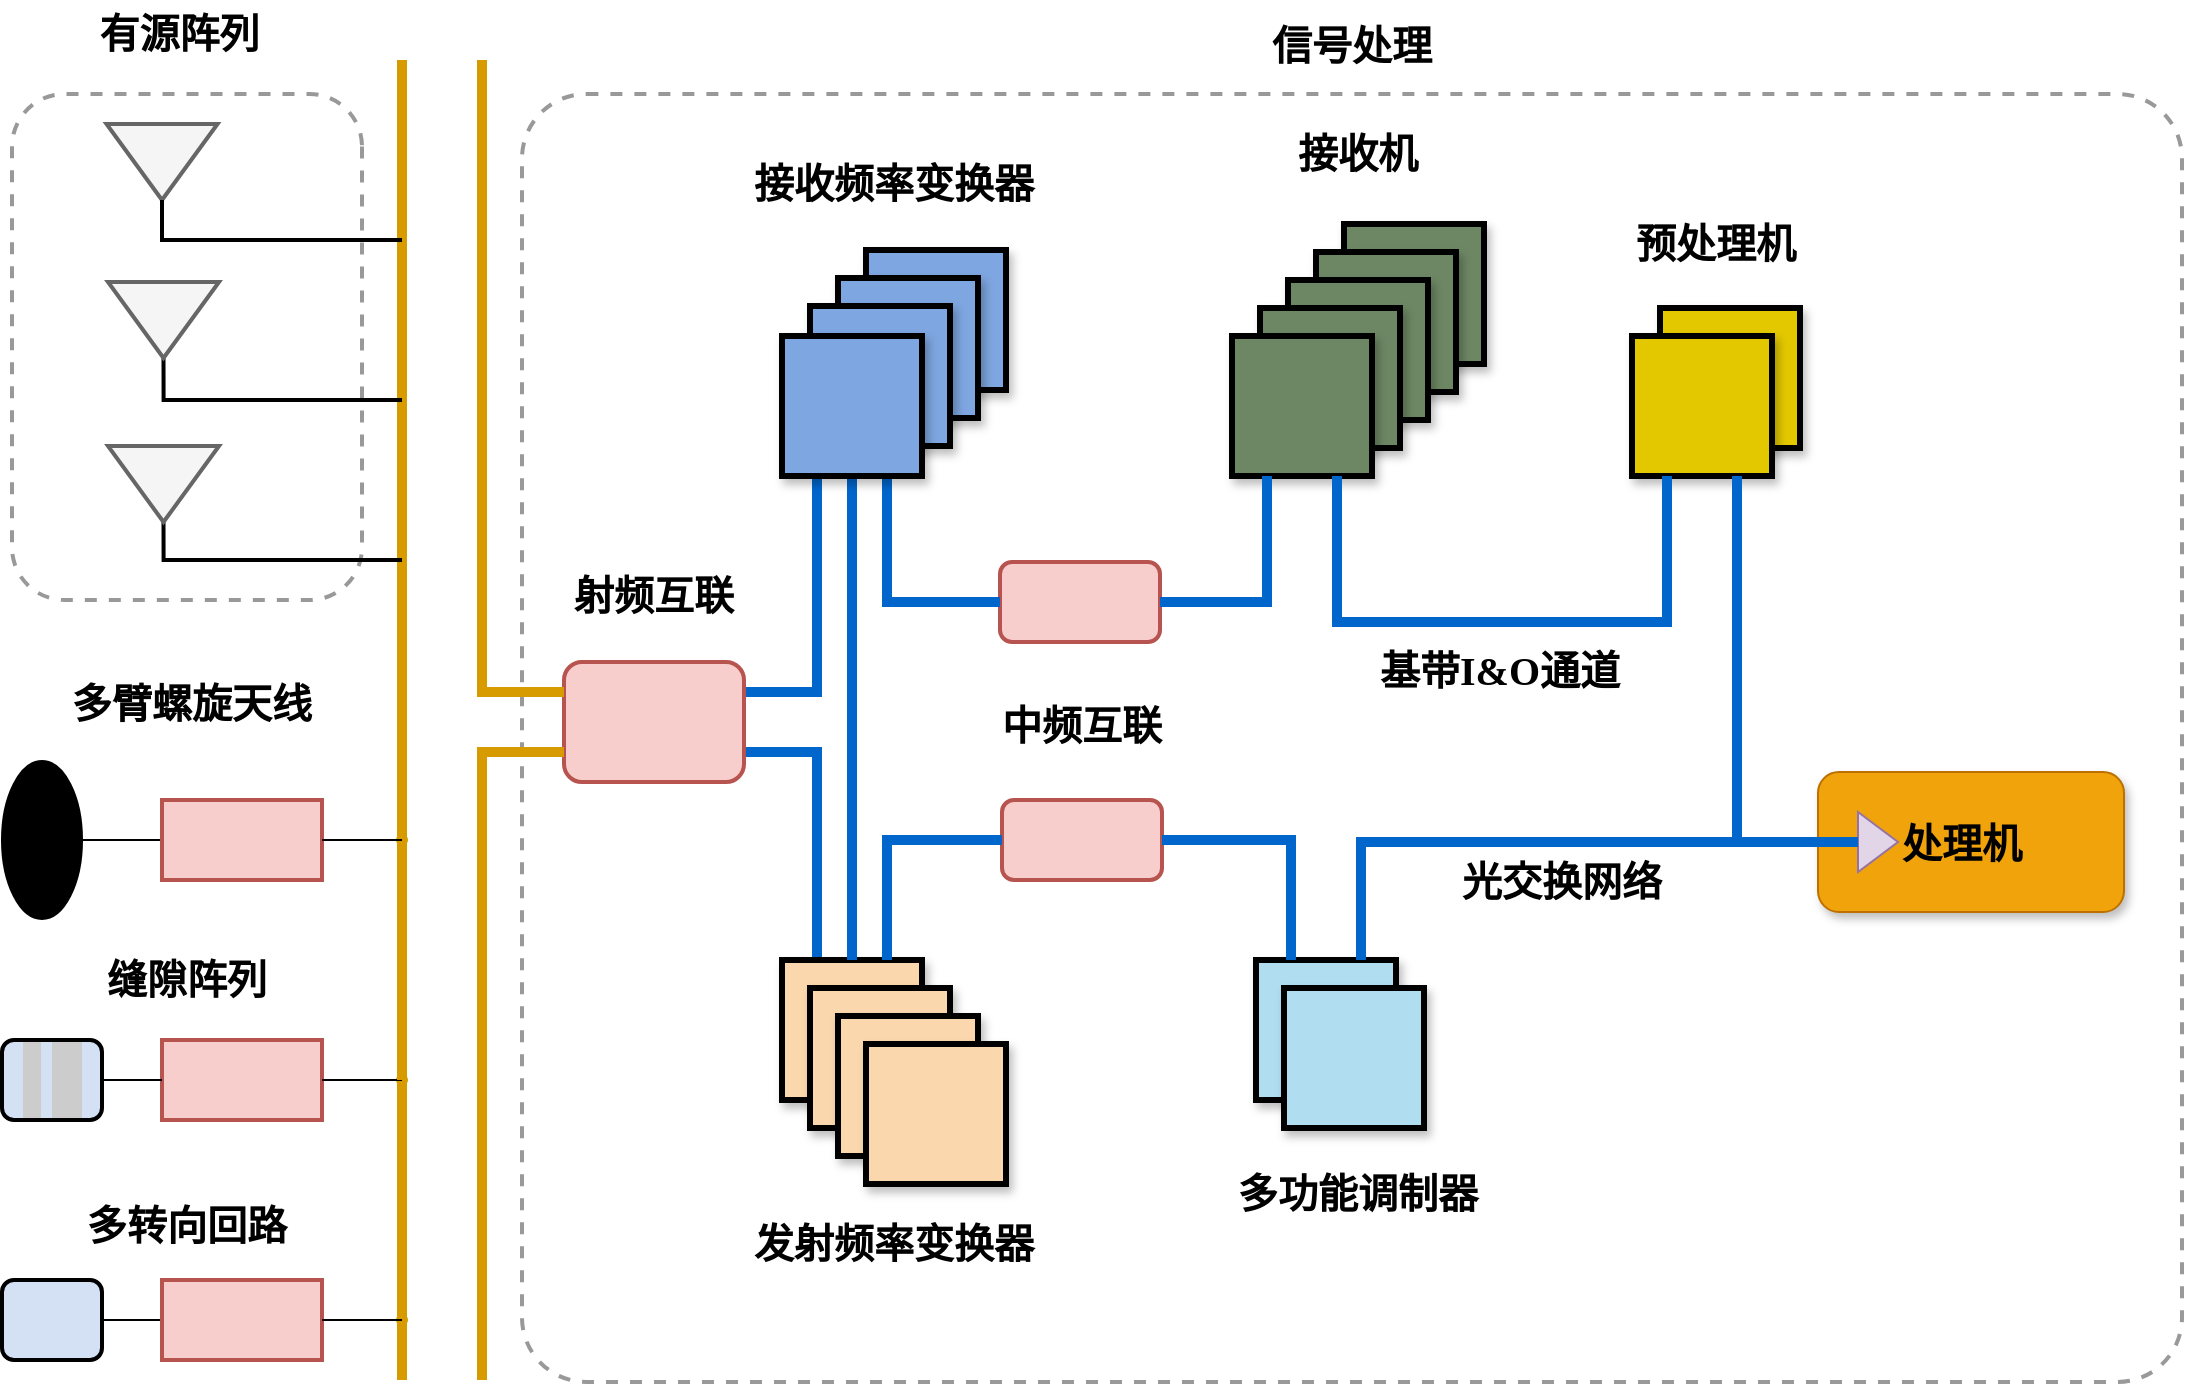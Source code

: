 <mxfile version="22.1.16" type="github">
  <diagram name="Page-1" id="M8y6by8E7KbK7771LnwZ">
    <mxGraphModel dx="1422" dy="1857" grid="1" gridSize="1" guides="1" tooltips="1" connect="1" arrows="1" fold="1" page="0" pageScale="1" pageWidth="850" pageHeight="1100" math="0" shadow="0">
      <root>
        <mxCell id="0" />
        <mxCell id="1" parent="0" />
        <mxCell id="4c7yZJ19A7xujed--c4H-5" value="" style="rounded=1;whiteSpace=wrap;html=1;fillColor=none;arcSize=5;strokeWidth=2;dashed=1;fontSize=20;fontFamily=simsun;strokeColor=#999999;glass=0;labelBackgroundColor=none;fontStyle=1;" vertex="1" parent="1">
          <mxGeometry x="465" y="247" width="830" height="644" as="geometry" />
        </mxCell>
        <mxCell id="o0VXMryw7uouIPjplwq8-17" value="" style="rounded=1;fillColor=none;direction=south;dashed=1;strokeWidth=2;strokeColor=#999999;glass=0;fontFamily=simsun;labelBackgroundColor=none;fontSize=20;fontStyle=1" parent="1" vertex="1">
          <mxGeometry x="210" y="247" width="175" height="253" as="geometry" />
        </mxCell>
        <mxCell id="cGM-oHe4suLRWSGQP6Vy-26" value="" style="edgeStyle=orthogonalEdgeStyle;rounded=0;orthogonalLoop=1;jettySize=auto;exitX=0.5;exitY=0;exitDx=0;exitDy=0;endArrow=none;endFill=0;fontFamily=simsun;labelBackgroundColor=none;fontSize=20;fontStyle=1" parent="1" source="zI-hbchwOAUTR7jxpCwH-4" target="zI-hbchwOAUTR7jxpCwH-8" edge="1">
          <mxGeometry relative="1" as="geometry" />
        </mxCell>
        <mxCell id="zI-hbchwOAUTR7jxpCwH-4" value="" style="ellipse;direction=south;fillColor=#000000;rounded=0;fontFamily=simsun;labelBackgroundColor=none;fontSize=20;fontStyle=1" parent="1" vertex="1">
          <mxGeometry x="205" y="580.5" width="40" height="79" as="geometry" />
        </mxCell>
        <mxCell id="zI-hbchwOAUTR7jxpCwH-6" value="" style="rounded=0;fillColor=#f8cecc;strokeColor=#b85450;strokeWidth=2;fontFamily=simsun;labelBackgroundColor=none;fontSize=20;fontStyle=1" parent="1" vertex="1">
          <mxGeometry x="285" y="720" width="80" height="40" as="geometry" />
        </mxCell>
        <mxCell id="o0VXMryw7uouIPjplwq8-26" value="" style="edgeStyle=orthogonalEdgeStyle;rounded=0;orthogonalLoop=1;jettySize=auto;exitX=1;exitY=0.25;exitDx=0;exitDy=0;entryX=0.25;entryY=1;entryDx=0;entryDy=0;strokeWidth=5;strokeColor=#0066CC;endArrow=none;endFill=0;shadow=0;fontFamily=simsun;labelBackgroundColor=none;fontSize=20;fontStyle=1" parent="1" source="zI-hbchwOAUTR7jxpCwH-7" target="zI-hbchwOAUTR7jxpCwH-92" edge="1">
          <mxGeometry relative="1" as="geometry" />
        </mxCell>
        <mxCell id="o0VXMryw7uouIPjplwq8-27" value="" style="edgeStyle=orthogonalEdgeStyle;rounded=0;orthogonalLoop=1;jettySize=auto;exitX=1;exitY=0.75;exitDx=0;exitDy=0;entryX=0.25;entryY=0;entryDx=0;entryDy=0;strokeWidth=5;strokeColor=#0066CC;endArrow=none;endFill=0;fontFamily=simsun;labelBackgroundColor=none;fontSize=20;fontStyle=1" parent="1" source="zI-hbchwOAUTR7jxpCwH-7" target="zI-hbchwOAUTR7jxpCwH-48" edge="1">
          <mxGeometry relative="1" as="geometry" />
        </mxCell>
        <mxCell id="zI-hbchwOAUTR7jxpCwH-7" value="" style="rounded=1;fillColor=#f8cecc;strokeWidth=2;strokeColor=#b85450;fontFamily=simsun;labelBackgroundColor=none;fontSize=20;fontStyle=1;gradientColor=none;gradientDirection=east;glass=0;" parent="1" vertex="1">
          <mxGeometry x="486" y="531" width="90" height="60" as="geometry" />
        </mxCell>
        <mxCell id="zI-hbchwOAUTR7jxpCwH-8" value="" style="rounded=0;fillColor=#f8cecc;strokeColor=#b85450;strokeWidth=2;fontFamily=simsun;labelBackgroundColor=none;fontSize=20;fontStyle=1" parent="1" vertex="1">
          <mxGeometry x="285" y="600" width="80" height="40" as="geometry" />
        </mxCell>
        <mxCell id="zI-hbchwOAUTR7jxpCwH-11" value="" style="endArrow=none;rounded=0;strokeWidth=5;strokeColor=#d79b00;fillColor=#ffe6cc;fontFamily=simsun;labelBackgroundColor=none;fontSize=20;fontStyle=1" parent="1" source="cGM-oHe4suLRWSGQP6Vy-23" edge="1">
          <mxGeometry width="50" height="50" relative="1" as="geometry">
            <mxPoint x="405" y="920" as="sourcePoint" />
            <mxPoint x="405" y="230" as="targetPoint" />
          </mxGeometry>
        </mxCell>
        <mxCell id="zI-hbchwOAUTR7jxpCwH-19" value="" style="rounded=1;fillColor=#f8cecc;strokeWidth=2;strokeColor=#b85450;fontFamily=simsun;labelBackgroundColor=none;fontSize=20;fontStyle=1" parent="1" vertex="1">
          <mxGeometry x="704" y="481" width="80" height="40" as="geometry" />
        </mxCell>
        <mxCell id="zI-hbchwOAUTR7jxpCwH-20" value="" style="rounded=1;fillColor=#f8cecc;strokeWidth=2;strokeColor=#b85450;fontFamily=simsun;labelBackgroundColor=none;fontSize=20;fontStyle=1" parent="1" vertex="1">
          <mxGeometry x="705" y="600" width="80" height="40" as="geometry" />
        </mxCell>
        <mxCell id="cGM-oHe4suLRWSGQP6Vy-11" value="" style="edgeStyle=orthogonalEdgeStyle;rounded=0;orthogonalLoop=1;jettySize=auto;exitX=0;exitY=0.5;exitDx=0;exitDy=0;entryX=1;entryY=0.5;entryDx=0;entryDy=0;endArrow=none;endFill=0;fontFamily=simsun;labelBackgroundColor=none;fontSize=20;fontStyle=1" parent="1" source="zI-hbchwOAUTR7jxpCwH-27" target="zI-hbchwOAUTR7jxpCwH-33" edge="1">
          <mxGeometry relative="1" as="geometry" />
        </mxCell>
        <mxCell id="zI-hbchwOAUTR7jxpCwH-27" value="" style="rounded=0;fillColor=#f8cecc;strokeColor=#b85450;strokeWidth=2;fontFamily=simsun;labelBackgroundColor=none;fontSize=20;fontStyle=1" parent="1" vertex="1">
          <mxGeometry x="285" y="840" width="80" height="40" as="geometry" />
        </mxCell>
        <mxCell id="zI-hbchwOAUTR7jxpCwH-33" value="" style="rounded=1;fillColor=#D4E1F5;strokeWidth=2;fontFamily=simsun;labelBackgroundColor=none;fontSize=20;fontStyle=1" parent="1" vertex="1">
          <mxGeometry x="205" y="840" width="50" height="40" as="geometry" />
        </mxCell>
        <mxCell id="zI-hbchwOAUTR7jxpCwH-80" value="" style="group;rounded=0;fontFamily=simsun;labelBackgroundColor=none;fontSize=20;fontStyle=1;shadow=0;" parent="1" vertex="1" connectable="0">
          <mxGeometry x="595" y="680" width="112" height="112" as="geometry" />
        </mxCell>
        <mxCell id="zI-hbchwOAUTR7jxpCwH-48" value="" style="aspect=fixed;fillColor=#fad7ac;strokeColor=#000000;strokeWidth=3;rounded=0;fontFamily=simsun;labelBackgroundColor=none;fontSize=20;fontStyle=1;shadow=1;" parent="zI-hbchwOAUTR7jxpCwH-80" vertex="1">
          <mxGeometry width="70" height="70" as="geometry" />
        </mxCell>
        <mxCell id="zI-hbchwOAUTR7jxpCwH-75" value="" style="aspect=fixed;fillColor=#fad7ac;strokeColor=#000000;strokeWidth=3;rounded=0;fontFamily=simsun;labelBackgroundColor=none;fontSize=20;fontStyle=1;shadow=1;" parent="zI-hbchwOAUTR7jxpCwH-80" vertex="1">
          <mxGeometry x="14" y="14" width="70" height="70" as="geometry" />
        </mxCell>
        <mxCell id="zI-hbchwOAUTR7jxpCwH-78" value="" style="aspect=fixed;fillColor=#fad7ac;strokeColor=#000000;strokeWidth=3;rounded=0;fontFamily=simsun;labelBackgroundColor=none;fontSize=20;fontStyle=1;shadow=1;" parent="zI-hbchwOAUTR7jxpCwH-80" vertex="1">
          <mxGeometry x="28" y="28" width="70" height="70" as="geometry" />
        </mxCell>
        <mxCell id="zI-hbchwOAUTR7jxpCwH-79" value="" style="aspect=fixed;fillColor=#fad7ac;strokeColor=#000000;strokeWidth=3;rounded=0;fontFamily=simsun;labelBackgroundColor=none;fontSize=20;fontStyle=1;shadow=1;" parent="zI-hbchwOAUTR7jxpCwH-80" vertex="1">
          <mxGeometry x="42" y="42" width="70" height="70" as="geometry" />
        </mxCell>
        <mxCell id="zI-hbchwOAUTR7jxpCwH-82" value="" style="group;rounded=0;fontFamily=simsun;labelBackgroundColor=none;fontSize=20;fontStyle=1;shadow=0;" parent="1" vertex="1" connectable="0">
          <mxGeometry x="832" y="680" width="84" height="84" as="geometry" />
        </mxCell>
        <mxCell id="zI-hbchwOAUTR7jxpCwH-68" value="" style="aspect=fixed;fillColor=#b1ddf0;strokeColor=#000000;strokeWidth=3;rounded=0;fontFamily=simsun;labelBackgroundColor=none;fontSize=20;fontStyle=1;shadow=1;" parent="zI-hbchwOAUTR7jxpCwH-82" vertex="1">
          <mxGeometry width="70" height="70" as="geometry" />
        </mxCell>
        <mxCell id="zI-hbchwOAUTR7jxpCwH-81" value="" style="aspect=fixed;fillColor=#b1ddf0;strokeColor=#000000;strokeWidth=3;rounded=0;fontFamily=simsun;labelBackgroundColor=none;fontSize=20;fontStyle=1;shadow=1;" parent="zI-hbchwOAUTR7jxpCwH-82" vertex="1">
          <mxGeometry x="14" y="14" width="70" height="70" as="geometry" />
        </mxCell>
        <mxCell id="zI-hbchwOAUTR7jxpCwH-84" value="" style="group;strokeColor=none;rounded=0;flipH=1;fontFamily=simsun;labelBackgroundColor=none;fontSize=20;fontStyle=1;strokeWidth=7;shadow=0;" parent="1" vertex="1" connectable="0">
          <mxGeometry x="1020" y="354" width="84" height="84" as="geometry" />
        </mxCell>
        <mxCell id="zI-hbchwOAUTR7jxpCwH-58" value="" style="aspect=fixed;fillColor=#e3c800;strokeColor=#000000;strokeWidth=3;fontColor=#000000;rounded=0;fontFamily=simsun;labelBackgroundColor=none;fontSize=20;fontStyle=1;shadow=1;" parent="zI-hbchwOAUTR7jxpCwH-84" vertex="1">
          <mxGeometry x="14" width="70" height="70" as="geometry" />
        </mxCell>
        <mxCell id="zI-hbchwOAUTR7jxpCwH-83" value="" style="aspect=fixed;fillColor=#e3c800;strokeColor=#000000;strokeWidth=3;fontColor=#000000;rounded=0;fontFamily=simsun;labelBackgroundColor=none;fontSize=20;fontStyle=1;shadow=1;" parent="zI-hbchwOAUTR7jxpCwH-84" vertex="1">
          <mxGeometry y="14" width="70" height="70" as="geometry" />
        </mxCell>
        <mxCell id="zI-hbchwOAUTR7jxpCwH-89" value="" style="group;rounded=0;flipH=1;fontFamily=simsun;labelBackgroundColor=none;fontSize=20;fontStyle=1;shadow=1;" parent="1" vertex="1" connectable="0">
          <mxGeometry x="820" y="312" width="126" height="126" as="geometry" />
        </mxCell>
        <mxCell id="zI-hbchwOAUTR7jxpCwH-57" value="" style="aspect=fixed;fillColor=#6d8764;strokeColor=#000000;strokeWidth=3;fontColor=#ffffff;rounded=0;fontFamily=simsun;labelBackgroundColor=none;fontSize=20;fontStyle=1;shadow=1;" parent="zI-hbchwOAUTR7jxpCwH-89" vertex="1">
          <mxGeometry x="56" width="70" height="70" as="geometry" />
        </mxCell>
        <mxCell id="zI-hbchwOAUTR7jxpCwH-85" value="" style="aspect=fixed;fillColor=#6d8764;strokeColor=#000000;strokeWidth=3;fontColor=#ffffff;rounded=0;fontFamily=simsun;labelBackgroundColor=none;fontSize=20;fontStyle=1;shadow=1;" parent="zI-hbchwOAUTR7jxpCwH-89" vertex="1">
          <mxGeometry x="42" y="14" width="70" height="70" as="geometry" />
        </mxCell>
        <mxCell id="zI-hbchwOAUTR7jxpCwH-86" value="" style="aspect=fixed;fillColor=#6d8764;strokeColor=#000000;strokeWidth=3;fontColor=#ffffff;rounded=0;fontFamily=simsun;labelBackgroundColor=none;fontSize=20;fontStyle=1;shadow=1;" parent="zI-hbchwOAUTR7jxpCwH-89" vertex="1">
          <mxGeometry x="28" y="28" width="70" height="70" as="geometry" />
        </mxCell>
        <mxCell id="zI-hbchwOAUTR7jxpCwH-87" value="" style="aspect=fixed;fillColor=#6d8764;strokeColor=#000000;strokeWidth=3;fontColor=#ffffff;rounded=0;fontFamily=simsun;labelBackgroundColor=none;fontSize=20;fontStyle=1;shadow=1;" parent="zI-hbchwOAUTR7jxpCwH-89" vertex="1">
          <mxGeometry x="14" y="42" width="70" height="70" as="geometry" />
        </mxCell>
        <mxCell id="zI-hbchwOAUTR7jxpCwH-88" value="" style="aspect=fixed;fillColor=#6d8764;strokeColor=#000000;strokeWidth=3;fontColor=#ffffff;rounded=0;fontFamily=simsun;labelBackgroundColor=none;fontSize=20;fontStyle=1;shadow=1;" parent="zI-hbchwOAUTR7jxpCwH-89" vertex="1">
          <mxGeometry y="56" width="70" height="70" as="geometry" />
        </mxCell>
        <mxCell id="zI-hbchwOAUTR7jxpCwH-100" value="" style="rounded=0;orthogonalLoop=1;jettySize=auto;exitX=0.5;exitY=1;exitDx=0;exitDy=0;endArrow=none;endFill=0;strokeWidth=5;strokeColor=#0066CC;fontFamily=simsun;labelBackgroundColor=none;fontSize=20;fontStyle=1" parent="1" source="zI-hbchwOAUTR7jxpCwH-92" target="zI-hbchwOAUTR7jxpCwH-48" edge="1">
          <mxGeometry relative="1" as="geometry" />
        </mxCell>
        <mxCell id="zI-hbchwOAUTR7jxpCwH-101" value="" style="edgeStyle=orthogonalEdgeStyle;rounded=0;orthogonalLoop=1;jettySize=auto;exitX=0.75;exitY=0;exitDx=0;exitDy=0;entryX=0;entryY=0.5;entryDx=0;entryDy=0;strokeWidth=5;endArrow=none;endFill=0;strokeColor=#0066CC;fontFamily=simsun;labelBackgroundColor=none;fontSize=20;fontStyle=1" parent="1" source="zI-hbchwOAUTR7jxpCwH-48" target="zI-hbchwOAUTR7jxpCwH-20" edge="1">
          <mxGeometry relative="1" as="geometry" />
        </mxCell>
        <mxCell id="zI-hbchwOAUTR7jxpCwH-102" value="" style="edgeStyle=orthogonalEdgeStyle;rounded=0;orthogonalLoop=1;jettySize=auto;exitX=0.75;exitY=1;exitDx=0;exitDy=0;entryX=0;entryY=0.5;entryDx=0;entryDy=0;strokeWidth=5;endArrow=none;endFill=0;strokeColor=#0066CC;fontFamily=simsun;labelBackgroundColor=none;fontSize=20;fontStyle=1" parent="1" source="zI-hbchwOAUTR7jxpCwH-92" target="zI-hbchwOAUTR7jxpCwH-19" edge="1">
          <mxGeometry relative="1" as="geometry" />
        </mxCell>
        <mxCell id="zI-hbchwOAUTR7jxpCwH-103" value="" style="edgeStyle=orthogonalEdgeStyle;rounded=0;orthogonalLoop=1;jettySize=auto;exitX=0.25;exitY=1;exitDx=0;exitDy=0;entryX=1;entryY=0.5;entryDx=0;entryDy=0;endArrow=none;endFill=0;strokeWidth=5;strokeColor=#0066CC;fontFamily=simsun;labelBackgroundColor=none;fontSize=20;fontStyle=1" parent="1" source="zI-hbchwOAUTR7jxpCwH-88" target="zI-hbchwOAUTR7jxpCwH-19" edge="1">
          <mxGeometry relative="1" as="geometry" />
        </mxCell>
        <mxCell id="zI-hbchwOAUTR7jxpCwH-104" value="" style="edgeStyle=orthogonalEdgeStyle;rounded=0;orthogonalLoop=1;jettySize=auto;exitX=0.25;exitY=0;exitDx=0;exitDy=0;entryX=1;entryY=0.5;entryDx=0;entryDy=0;endArrow=none;endFill=0;strokeWidth=5;strokeColor=#0066CC;fontFamily=simsun;labelBackgroundColor=none;fontSize=20;fontStyle=1" parent="1" source="zI-hbchwOAUTR7jxpCwH-68" target="zI-hbchwOAUTR7jxpCwH-20" edge="1">
          <mxGeometry relative="1" as="geometry" />
        </mxCell>
        <mxCell id="zI-hbchwOAUTR7jxpCwH-105" value="" style="edgeStyle=orthogonalEdgeStyle;rounded=0;orthogonalLoop=1;jettySize=auto;exitX=0.75;exitY=1;exitDx=0;exitDy=0;entryX=0.25;entryY=1;entryDx=0;entryDy=0;strokeWidth=5;strokeColor=#0066CC;endArrow=none;endFill=0;fontFamily=simsun;labelBackgroundColor=none;fontSize=20;fontStyle=1" parent="1" source="zI-hbchwOAUTR7jxpCwH-88" target="zI-hbchwOAUTR7jxpCwH-83" edge="1">
          <mxGeometry relative="1" as="geometry">
            <Array as="points">
              <mxPoint x="885" y="511" />
              <mxPoint x="1034" y="511" />
            </Array>
          </mxGeometry>
        </mxCell>
        <mxCell id="zI-hbchwOAUTR7jxpCwH-115" value="缝隙阵列" style="text;strokeColor=none;fillColor=none;align=center;verticalAlign=middle;rounded=0;fontFamily=simsun;labelBackgroundColor=none;fontSize=20;fontStyle=1" parent="1" vertex="1">
          <mxGeometry x="245" y="670" width="105" height="36" as="geometry" />
        </mxCell>
        <mxCell id="zI-hbchwOAUTR7jxpCwH-116" value="多臂螺旋天线" style="text;strokeColor=none;fillColor=none;align=center;verticalAlign=middle;rounded=0;fontFamily=simsun;labelBackgroundColor=none;fontSize=20;fontStyle=1" parent="1" vertex="1">
          <mxGeometry x="220" y="530" width="160" height="40" as="geometry" />
        </mxCell>
        <mxCell id="zI-hbchwOAUTR7jxpCwH-117" value="多转向回路" style="text;strokeColor=none;fillColor=none;align=center;verticalAlign=middle;rounded=0;fontFamily=simsun;labelBackgroundColor=none;fontSize=20;fontStyle=1" parent="1" vertex="1">
          <mxGeometry x="232.5" y="796" width="130" height="30" as="geometry" />
        </mxCell>
        <mxCell id="o0VXMryw7uouIPjplwq8-7" value="" style="endArrow=none;rounded=0;exitX=1;exitY=0.5;exitDx=0;exitDy=0;edgeStyle=orthogonalEdgeStyle;endFill=0;fontFamily=simsun;labelBackgroundColor=none;fontSize=20;strokeWidth=2;fontStyle=1" parent="1" source="4c7yZJ19A7xujed--c4H-2" edge="1">
          <mxGeometry width="50" height="50" relative="1" as="geometry">
            <mxPoint x="285" y="460" as="sourcePoint" />
            <mxPoint x="405" y="480" as="targetPoint" />
            <Array as="points">
              <mxPoint x="286" y="480" />
            </Array>
          </mxGeometry>
        </mxCell>
        <mxCell id="o0VXMryw7uouIPjplwq8-13" value="" style="endArrow=none;rounded=0;exitX=1;exitY=0.5;exitDx=0;exitDy=0;edgeStyle=orthogonalEdgeStyle;endFill=0;fontFamily=simsun;labelBackgroundColor=none;fontSize=20;strokeWidth=2;fontStyle=1" parent="1" source="4c7yZJ19A7xujed--c4H-1" edge="1">
          <mxGeometry width="50" height="50" relative="1" as="geometry">
            <mxPoint x="283" y="380" as="sourcePoint" />
            <mxPoint x="405" y="400" as="targetPoint" />
            <Array as="points">
              <mxPoint x="285" y="400" />
            </Array>
          </mxGeometry>
        </mxCell>
        <mxCell id="o0VXMryw7uouIPjplwq8-14" value="" style="triangle;direction=south;fillColor=#f5f5f5;rounded=0;fontFamily=simsun;labelBackgroundColor=none;fontSize=20;strokeColor=#666666;strokeWidth=2;fontStyle=1;fontColor=#333333;" parent="1" vertex="1">
          <mxGeometry x="257.25" y="262" width="55.5" height="38" as="geometry" />
        </mxCell>
        <mxCell id="o0VXMryw7uouIPjplwq8-15" value="" style="endArrow=none;rounded=0;exitX=1;exitY=0.5;exitDx=0;exitDy=0;edgeStyle=orthogonalEdgeStyle;endFill=0;fontFamily=simsun;labelBackgroundColor=none;fontSize=20;strokeWidth=2;fontStyle=1" parent="1" source="o0VXMryw7uouIPjplwq8-14" edge="1">
          <mxGeometry width="50" height="50" relative="1" as="geometry">
            <mxPoint x="865" y="1050" as="sourcePoint" />
            <mxPoint x="405" y="320" as="targetPoint" />
            <Array as="points">
              <mxPoint x="285" y="320" />
            </Array>
          </mxGeometry>
        </mxCell>
        <mxCell id="o0VXMryw7uouIPjplwq8-16" value="有源阵列" style="text;strokeColor=none;fillColor=none;align=center;verticalAlign=middle;rounded=0;fontFamily=simsun;labelBackgroundColor=none;fontSize=20;fontStyle=1" parent="1" vertex="1">
          <mxGeometry x="240" y="200" width="107.5" height="30" as="geometry" />
        </mxCell>
        <mxCell id="o0VXMryw7uouIPjplwq8-18" value="射频互联" style="text;strokeColor=none;fillColor=none;align=center;verticalAlign=middle;rounded=0;fontFamily=simsun;labelBackgroundColor=none;fontSize=20;fontStyle=1" parent="1" vertex="1">
          <mxGeometry x="476" y="481" width="110" height="30" as="geometry" />
        </mxCell>
        <mxCell id="o0VXMryw7uouIPjplwq8-20" value="中频互联" style="text;strokeColor=none;fillColor=none;align=center;verticalAlign=middle;rounded=0;fontFamily=simsun;labelBackgroundColor=none;fontSize=20;fontStyle=1" parent="1" vertex="1">
          <mxGeometry x="690" y="546" width="110" height="30" as="geometry" />
        </mxCell>
        <mxCell id="o0VXMryw7uouIPjplwq8-29" value="基带I&amp;O通道" style="text;strokeColor=none;fillColor=none;align=center;verticalAlign=middle;rounded=0;fontFamily=simsun;labelBackgroundColor=none;fontSize=20;fontStyle=1" parent="1" vertex="1">
          <mxGeometry x="874" y="518" width="160" height="31" as="geometry" />
        </mxCell>
        <mxCell id="o0VXMryw7uouIPjplwq8-37" value="" style="group;rounded=0;flipH=1;fontFamily=simsun;labelBackgroundColor=none;fontSize=20;fontStyle=1;shadow=0;" parent="1" vertex="1" connectable="0">
          <mxGeometry x="595" y="325" width="112" height="113" as="geometry" />
        </mxCell>
        <mxCell id="zI-hbchwOAUTR7jxpCwH-56" value="" style="aspect=fixed;fillColor=#7EA6E0;strokeColor=#000000;strokeWidth=3;rounded=0;fontFamily=simsun;labelBackgroundColor=none;fontSize=20;fontStyle=1;shadow=1;" parent="o0VXMryw7uouIPjplwq8-37" vertex="1">
          <mxGeometry x="42" width="70" height="70" as="geometry" />
        </mxCell>
        <mxCell id="zI-hbchwOAUTR7jxpCwH-90" value="" style="aspect=fixed;fillColor=#7EA6E0;strokeColor=#000000;strokeWidth=3;rounded=0;fontFamily=simsun;labelBackgroundColor=none;fontSize=20;fontStyle=1;shadow=1;" parent="o0VXMryw7uouIPjplwq8-37" vertex="1">
          <mxGeometry x="28" y="14" width="70" height="70" as="geometry" />
        </mxCell>
        <mxCell id="zI-hbchwOAUTR7jxpCwH-91" value="" style="aspect=fixed;fillColor=#7EA6E0;strokeColor=#000000;strokeWidth=3;rounded=0;fontFamily=simsun;labelBackgroundColor=none;fontSize=20;fontStyle=1;shadow=1;" parent="o0VXMryw7uouIPjplwq8-37" vertex="1">
          <mxGeometry x="14" y="28" width="70" height="70" as="geometry" />
        </mxCell>
        <mxCell id="zI-hbchwOAUTR7jxpCwH-92" value="" style="aspect=fixed;fillColor=#7EA6E0;strokeColor=#000000;strokeWidth=3;rounded=0;fontFamily=simsun;labelBackgroundColor=none;fontSize=20;fontStyle=1;shadow=1;" parent="o0VXMryw7uouIPjplwq8-37" vertex="1">
          <mxGeometry y="43" width="70" height="70" as="geometry" />
        </mxCell>
        <mxCell id="o0VXMryw7uouIPjplwq8-41" value="" style="edgeStyle=segmentEdgeStyle;endArrow=none;curved=0;rounded=0;endSize=8;startSize=8;exitX=0;exitY=0.75;exitDx=0;exitDy=0;strokeWidth=5;strokeColor=#d79b00;endFill=0;fillColor=#ffe6cc;fontFamily=simsun;labelBackgroundColor=none;fontSize=20;fontStyle=1" parent="1" source="zI-hbchwOAUTR7jxpCwH-7" edge="1">
          <mxGeometry width="50" height="50" relative="1" as="geometry">
            <mxPoint x="495" y="576" as="sourcePoint" />
            <mxPoint x="445" y="890" as="targetPoint" />
          </mxGeometry>
        </mxCell>
        <mxCell id="o0VXMryw7uouIPjplwq8-42" value="" style="edgeStyle=segmentEdgeStyle;endArrow=none;curved=0;rounded=0;endSize=8;startSize=8;strokeWidth=5;strokeColor=#d79b00;endFill=0;fillColor=#ffe6cc;fontFamily=simsun;labelBackgroundColor=none;fontSize=20;fontStyle=1;exitX=0;exitY=0.25;exitDx=0;exitDy=0;" parent="1" source="zI-hbchwOAUTR7jxpCwH-7" edge="1">
          <mxGeometry width="50" height="50" relative="1" as="geometry">
            <mxPoint x="481" y="546" as="sourcePoint" />
            <mxPoint x="445" y="230" as="targetPoint" />
          </mxGeometry>
        </mxCell>
        <mxCell id="cGM-oHe4suLRWSGQP6Vy-1" value="" style="group;rounded=0;strokeWidth=2;fontFamily=simsun;labelBackgroundColor=none;fontSize=20;fontStyle=1" parent="1" vertex="1" connectable="0">
          <mxGeometry x="205" y="720" width="50" height="40" as="geometry" />
        </mxCell>
        <mxCell id="zI-hbchwOAUTR7jxpCwH-23" value="" style="rounded=1;fillColor=#D4E1F5;strokeWidth=2;fontFamily=simsun;labelBackgroundColor=none;fontSize=20;fontStyle=1" parent="cGM-oHe4suLRWSGQP6Vy-1" vertex="1">
          <mxGeometry width="50" height="40" as="geometry" />
        </mxCell>
        <mxCell id="cGM-oHe4suLRWSGQP6Vy-41" value="" style="line;strokeWidth=15;direction=south;perimeter=backbonePerimeter;points=[];outlineConnect=0;strokeColor=#CCCCCC;fillColor=default;fontFamily=simsun;labelBackgroundColor=none;fontSize=20;fontStyle=1" parent="cGM-oHe4suLRWSGQP6Vy-1" vertex="1">
          <mxGeometry x="27.5" y="1" width="10" height="38" as="geometry" />
        </mxCell>
        <mxCell id="cGM-oHe4suLRWSGQP6Vy-6" value="" style="edgeStyle=orthogonalEdgeStyle;rounded=0;orthogonalLoop=1;jettySize=auto;exitX=1;exitY=0.5;exitDx=0;exitDy=0;entryX=0;entryY=0.5;entryDx=0;entryDy=0;endArrow=none;endFill=0;fontFamily=simsun;labelBackgroundColor=none;fontSize=20;fontStyle=1" parent="1" source="zI-hbchwOAUTR7jxpCwH-23" target="zI-hbchwOAUTR7jxpCwH-6" edge="1">
          <mxGeometry relative="1" as="geometry" />
        </mxCell>
        <mxCell id="cGM-oHe4suLRWSGQP6Vy-13" value="" style="endArrow=none;rounded=0;strokeWidth=5;strokeColor=#d79b00;fillColor=#ffe6cc;fontFamily=simsun;labelBackgroundColor=none;fontSize=20;fontStyle=1" parent="1" target="cGM-oHe4suLRWSGQP6Vy-12" edge="1">
          <mxGeometry width="50" height="50" relative="1" as="geometry">
            <mxPoint x="405" y="890" as="sourcePoint" />
            <mxPoint x="405" y="200" as="targetPoint" />
          </mxGeometry>
        </mxCell>
        <mxCell id="cGM-oHe4suLRWSGQP6Vy-12" value="" style="shape=waypoint;sketch=0;fillStyle=solid;size=6;pointerEvents=1;points=[];fillColor=#ffe6cc;resizable=0;rotatable=0;perimeter=centerPerimeter;snapToPoint=1;strokeColor=#d79b00;fontFamily=simsun;labelBackgroundColor=none;fontSize=20;fontStyle=1" parent="1" vertex="1">
          <mxGeometry x="395" y="730" width="20" height="20" as="geometry" />
        </mxCell>
        <mxCell id="cGM-oHe4suLRWSGQP6Vy-15" value="" style="edgeStyle=orthogonalEdgeStyle;rounded=0;orthogonalLoop=1;jettySize=auto;exitX=1;exitY=0.5;exitDx=0;exitDy=0;entryX=0.85;entryY=0.75;entryDx=0;entryDy=0;entryPerimeter=0;endArrow=none;endFill=0;fontFamily=simsun;labelBackgroundColor=none;fontSize=20;fontStyle=1" parent="1" source="zI-hbchwOAUTR7jxpCwH-6" target="cGM-oHe4suLRWSGQP6Vy-12" edge="1">
          <mxGeometry relative="1" as="geometry" />
        </mxCell>
        <mxCell id="cGM-oHe4suLRWSGQP6Vy-17" value="" style="shape=waypoint;sketch=0;fillStyle=solid;size=6;pointerEvents=1;points=[];fillColor=#ffe6cc;resizable=0;rotatable=0;perimeter=centerPerimeter;snapToPoint=1;strokeColor=#d79b00;fontFamily=simsun;labelBackgroundColor=none;fontSize=20;fontStyle=1" parent="1" vertex="1">
          <mxGeometry x="395" y="850" width="20" height="20" as="geometry" />
        </mxCell>
        <mxCell id="cGM-oHe4suLRWSGQP6Vy-18" value="" style="edgeStyle=orthogonalEdgeStyle;rounded=0;orthogonalLoop=1;jettySize=auto;exitX=1;exitY=0.5;exitDx=0;exitDy=0;entryX=0.45;entryY=0.85;entryDx=0;entryDy=0;entryPerimeter=0;endArrow=none;endFill=0;fontFamily=simsun;labelBackgroundColor=none;fontSize=20;fontStyle=1" parent="1" source="zI-hbchwOAUTR7jxpCwH-27" target="cGM-oHe4suLRWSGQP6Vy-17" edge="1">
          <mxGeometry relative="1" as="geometry" />
        </mxCell>
        <mxCell id="cGM-oHe4suLRWSGQP6Vy-24" value="" style="endArrow=none;rounded=0;strokeWidth=5;strokeColor=#d79b00;fillColor=#ffe6cc;fontFamily=simsun;labelBackgroundColor=none;fontSize=20;fontStyle=1" parent="1" source="cGM-oHe4suLRWSGQP6Vy-12" target="cGM-oHe4suLRWSGQP6Vy-23" edge="1">
          <mxGeometry width="50" height="50" relative="1" as="geometry">
            <mxPoint x="405" y="740" as="sourcePoint" />
            <mxPoint x="405" y="200" as="targetPoint" />
          </mxGeometry>
        </mxCell>
        <mxCell id="cGM-oHe4suLRWSGQP6Vy-23" value="" style="shape=waypoint;sketch=0;fillStyle=solid;size=6;pointerEvents=1;points=[];fillColor=#ffe6cc;resizable=0;rotatable=0;perimeter=centerPerimeter;snapToPoint=1;strokeColor=#d79b00;fontFamily=simsun;labelBackgroundColor=none;fontSize=20;fontStyle=1" parent="1" vertex="1">
          <mxGeometry x="395" y="610" width="20" height="20" as="geometry" />
        </mxCell>
        <mxCell id="cGM-oHe4suLRWSGQP6Vy-25" value="" style="edgeStyle=orthogonalEdgeStyle;rounded=0;orthogonalLoop=1;jettySize=auto;exitX=1;exitY=0.5;exitDx=0;exitDy=0;entryX=0.6;entryY=0.75;entryDx=0;entryDy=0;entryPerimeter=0;endArrow=none;endFill=0;fontFamily=simsun;labelBackgroundColor=none;fontSize=20;fontStyle=1" parent="1" source="zI-hbchwOAUTR7jxpCwH-8" target="cGM-oHe4suLRWSGQP6Vy-23" edge="1">
          <mxGeometry relative="1" as="geometry" />
        </mxCell>
        <mxCell id="cGM-oHe4suLRWSGQP6Vy-33" value="多功能调制器" style="text;strokeColor=none;fillColor=none;align=center;verticalAlign=middle;rounded=0;fontFamily=simsun;labelBackgroundColor=none;fontSize=20;fontStyle=1" parent="1" vertex="1">
          <mxGeometry x="803" y="780" width="160" height="30" as="geometry" />
        </mxCell>
        <mxCell id="cGM-oHe4suLRWSGQP6Vy-34" value="发射频率变换器" style="text;strokeColor=none;fillColor=none;align=center;verticalAlign=middle;rounded=0;fontFamily=simsun;labelBackgroundColor=none;fontSize=20;fontStyle=1" parent="1" vertex="1">
          <mxGeometry x="558.5" y="800" width="185" height="40" as="geometry" />
        </mxCell>
        <mxCell id="cGM-oHe4suLRWSGQP6Vy-35" value="接收频率变换器" style="text;strokeColor=none;fillColor=none;align=center;verticalAlign=middle;rounded=0;fontFamily=simsun;labelBackgroundColor=none;fontSize=20;fontStyle=1" parent="1" vertex="1">
          <mxGeometry x="558.5" y="270" width="185" height="40" as="geometry" />
        </mxCell>
        <mxCell id="cGM-oHe4suLRWSGQP6Vy-36" value="接收机" style="text;strokeColor=none;fillColor=none;align=center;verticalAlign=middle;rounded=0;fontFamily=simsun;labelBackgroundColor=none;fontSize=20;fontStyle=1" parent="1" vertex="1">
          <mxGeometry x="841.25" y="255" width="83.5" height="40" as="geometry" />
        </mxCell>
        <mxCell id="cGM-oHe4suLRWSGQP6Vy-37" value="预处理机" style="text;strokeColor=none;fillColor=none;align=center;verticalAlign=middle;rounded=0;fontFamily=simsun;labelBackgroundColor=none;fontSize=20;fontStyle=1" parent="1" vertex="1">
          <mxGeometry x="1009.5" y="305" width="105" height="30" as="geometry" />
        </mxCell>
        <mxCell id="cGM-oHe4suLRWSGQP6Vy-40" value="" style="line;strokeWidth=9;direction=south;perimeter=backbonePerimeter;points=[];outlineConnect=0;strokeColor=#CCCCCC;fillColor=default;fontFamily=simsun;labelBackgroundColor=none;fontSize=20;fontStyle=1" parent="1" vertex="1">
          <mxGeometry x="215" y="721" width="10" height="38" as="geometry" />
        </mxCell>
        <mxCell id="etWOPy7av3QSw1qqYknO-1" value="光交换网络" style="text;strokeColor=none;fillColor=none;align=center;verticalAlign=middle;rounded=0;fontFamily=simsun;labelBackgroundColor=none;fontSize=20;fontStyle=1" parent="1" vertex="1">
          <mxGeometry x="905" y="624" width="160" height="30" as="geometry" />
        </mxCell>
        <mxCell id="etWOPy7av3QSw1qqYknO-5" value="" style="edgeStyle=segmentEdgeStyle;endArrow=none;html=1;curved=0;rounded=0;endSize=8;startSize=8;exitX=0;exitY=0.5;exitDx=0;exitDy=0;entryX=0.75;entryY=1;entryDx=0;entryDy=0;startArrow=none;startFill=0;endFill=0;strokeWidth=5;strokeColor=#0066CC;fontFamily=simsun;fontStyle=1;fontSize=20;" parent="1" source="etWOPy7av3QSw1qqYknO-6" target="zI-hbchwOAUTR7jxpCwH-83" edge="1">
          <mxGeometry width="50" height="50" relative="1" as="geometry">
            <mxPoint x="1134" y="621" as="sourcePoint" />
            <mxPoint x="724" y="688" as="targetPoint" />
          </mxGeometry>
        </mxCell>
        <mxCell id="etWOPy7av3QSw1qqYknO-6" value="&lt;blockquote style=&quot;margin: 0px 0px 0px 40px; border: none; padding: 0px; font-size: 20px;&quot;&gt;&lt;div style=&quot;font-size: 20px;&quot;&gt;&lt;span style=&quot;font-size: 20px; font-family: 宋体; background-color: initial;&quot;&gt;处理机&lt;/span&gt;&lt;/div&gt;&lt;/blockquote&gt;" style="html=1;whiteSpace=wrap;container=1;recursiveResize=0;collapsible=0;fillColor=#f0a30a;strokeColor=#BD7000;fontColor=#000000;fontFamily=simsun;align=left;verticalAlign=middle;fontStyle=1;fontSize=20;rounded=1;shadow=1;" parent="1" vertex="1">
          <mxGeometry x="1113" y="586" width="153" height="70" as="geometry" />
        </mxCell>
        <mxCell id="etWOPy7av3QSw1qqYknO-7" value="" style="triangle;html=1;whiteSpace=wrap;fillColor=#e1d5e7;strokeColor=#9673a6;fontFamily=simsun;fontStyle=1;fontSize=20;rounded=0;shadow=0;" parent="etWOPy7av3QSw1qqYknO-6" vertex="1">
          <mxGeometry x="20" y="20" width="20" height="30" as="geometry" />
        </mxCell>
        <mxCell id="etWOPy7av3QSw1qqYknO-4" value="" style="edgeStyle=segmentEdgeStyle;endArrow=none;html=1;curved=0;rounded=0;endSize=8;startSize=8;exitX=0;exitY=0.5;exitDx=0;exitDy=0;entryX=0.75;entryY=0;entryDx=0;entryDy=0;startArrow=none;startFill=0;endFill=0;strokeWidth=5;strokeColor=#0066CC;fontFamily=simsun;fontStyle=1;fontSize=20;" parent="1" source="etWOPy7av3QSw1qqYknO-7" target="zI-hbchwOAUTR7jxpCwH-68" edge="1">
          <mxGeometry width="50" height="50" relative="1" as="geometry">
            <mxPoint x="1134" y="621" as="sourcePoint" />
            <mxPoint x="724" y="688" as="targetPoint" />
          </mxGeometry>
        </mxCell>
        <mxCell id="4c7yZJ19A7xujed--c4H-1" value="" style="triangle;direction=south;fillColor=#f5f5f5;rounded=0;fontFamily=simsun;labelBackgroundColor=none;fontSize=20;strokeColor=#666666;strokeWidth=2;fontStyle=1;fontColor=#333333;" vertex="1" parent="1">
          <mxGeometry x="258" y="341" width="55.5" height="38" as="geometry" />
        </mxCell>
        <mxCell id="4c7yZJ19A7xujed--c4H-2" value="" style="triangle;direction=south;fillColor=#f5f5f5;rounded=0;fontFamily=simsun;labelBackgroundColor=none;fontSize=20;strokeColor=#666666;strokeWidth=2;fontStyle=1;fontColor=#333333;" vertex="1" parent="1">
          <mxGeometry x="258" y="423" width="55.5" height="38" as="geometry" />
        </mxCell>
        <mxCell id="4c7yZJ19A7xujed--c4H-6" value="信号处理" style="text;strokeColor=none;fillColor=none;align=center;verticalAlign=middle;rounded=0;fontFamily=simsun;labelBackgroundColor=none;fontSize=20;fontStyle=1" vertex="1" parent="1">
          <mxGeometry x="826.25" y="206" width="107.5" height="30" as="geometry" />
        </mxCell>
      </root>
    </mxGraphModel>
  </diagram>
</mxfile>
